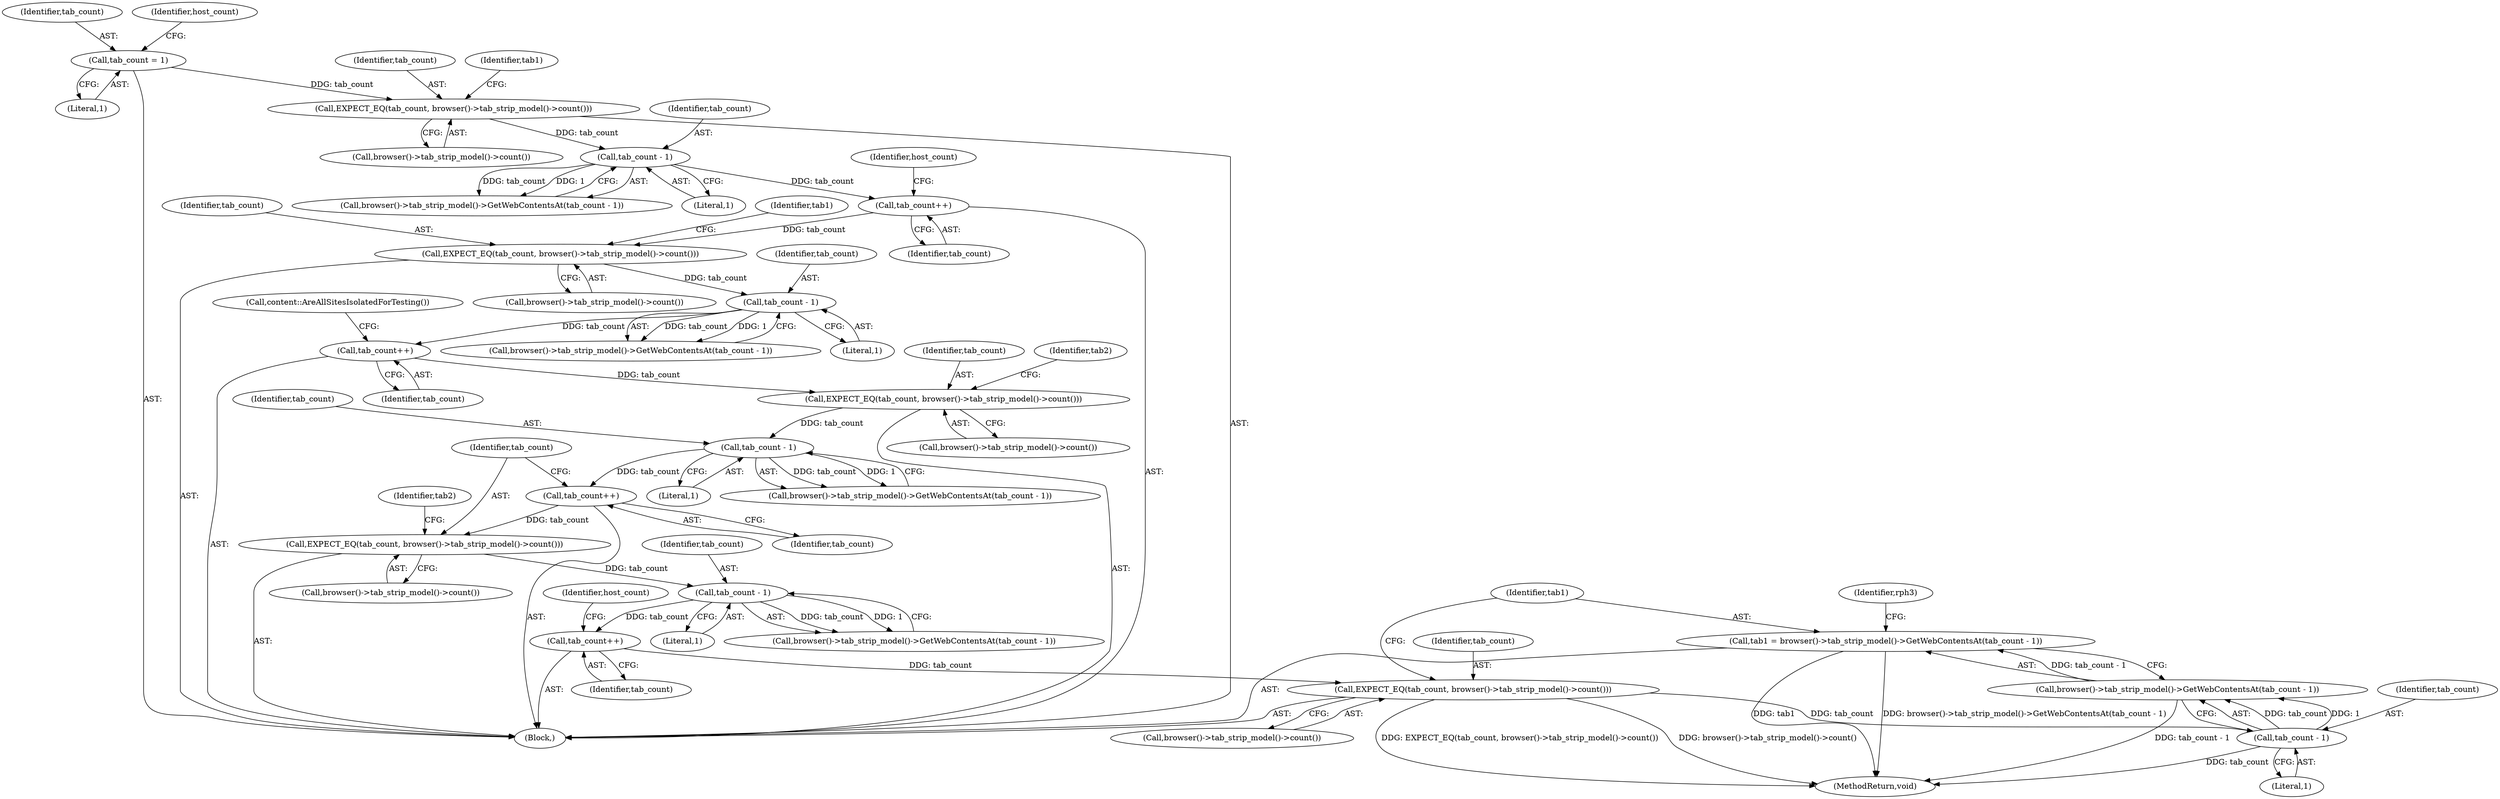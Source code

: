 digraph "0_Chrome_0bb3f5c715eb66bb5c1fb05fd81d902ca57f33ca@pointer" {
"1000275" [label="(Call,tab1 = browser()->tab_strip_model()->GetWebContentsAt(tab_count - 1))"];
"1000277" [label="(Call,browser()->tab_strip_model()->GetWebContentsAt(tab_count - 1))"];
"1000278" [label="(Call,tab_count - 1)"];
"1000272" [label="(Call,EXPECT_EQ(tab_count, browser()->tab_strip_model()->count()))"];
"1000268" [label="(Call,tab_count++)"];
"1000249" [label="(Call,tab_count - 1)"];
"1000243" [label="(Call,EXPECT_EQ(tab_count, browser()->tab_strip_model()->count()))"];
"1000241" [label="(Call,tab_count++)"];
"1000217" [label="(Call,tab_count - 1)"];
"1000211" [label="(Call,EXPECT_EQ(tab_count, browser()->tab_strip_model()->count()))"];
"1000205" [label="(Call,tab_count++)"];
"1000184" [label="(Call,tab_count - 1)"];
"1000178" [label="(Call,EXPECT_EQ(tab_count, browser()->tab_strip_model()->count()))"];
"1000174" [label="(Call,tab_count++)"];
"1000156" [label="(Call,tab_count - 1)"];
"1000150" [label="(Call,EXPECT_EQ(tab_count, browser()->tab_strip_model()->count()))"];
"1000113" [label="(Call,tab_count = 1)"];
"1000180" [label="(Call,browser()->tab_strip_model()->count())"];
"1000241" [label="(Call,tab_count++)"];
"1000157" [label="(Identifier,tab_count)"];
"1000271" [label="(Identifier,host_count)"];
"1000114" [label="(Identifier,tab_count)"];
"1000186" [label="(Literal,1)"];
"1000184" [label="(Call,tab_count - 1)"];
"1000179" [label="(Identifier,tab_count)"];
"1000151" [label="(Identifier,tab_count)"];
"1000268" [label="(Call,tab_count++)"];
"1000217" [label="(Call,tab_count - 1)"];
"1000279" [label="(Identifier,tab_count)"];
"1000213" [label="(Call,browser()->tab_strip_model()->count())"];
"1000113" [label="(Call,tab_count = 1)"];
"1000274" [label="(Call,browser()->tab_strip_model()->count())"];
"1000219" [label="(Literal,1)"];
"1000216" [label="(Call,browser()->tab_strip_model()->GetWebContentsAt(tab_count - 1))"];
"1000273" [label="(Identifier,tab_count)"];
"1000206" [label="(Identifier,tab_count)"];
"1000245" [label="(Call,browser()->tab_strip_model()->count())"];
"1000174" [label="(Call,tab_count++)"];
"1000178" [label="(Call,EXPECT_EQ(tab_count, browser()->tab_strip_model()->count()))"];
"1000272" [label="(Call,EXPECT_EQ(tab_count, browser()->tab_strip_model()->count()))"];
"1000243" [label="(Call,EXPECT_EQ(tab_count, browser()->tab_strip_model()->count()))"];
"1000215" [label="(Identifier,tab2)"];
"1000275" [label="(Call,tab1 = browser()->tab_strip_model()->GetWebContentsAt(tab_count - 1))"];
"1000248" [label="(Call,browser()->tab_strip_model()->GetWebContentsAt(tab_count - 1))"];
"1000177" [label="(Identifier,host_count)"];
"1000111" [label="(Block,)"];
"1000115" [label="(Literal,1)"];
"1000212" [label="(Identifier,tab_count)"];
"1000296" [label="(MethodReturn,void)"];
"1000247" [label="(Identifier,tab2)"];
"1000276" [label="(Identifier,tab1)"];
"1000282" [label="(Identifier,rph3)"];
"1000152" [label="(Call,browser()->tab_strip_model()->count())"];
"1000156" [label="(Call,tab_count - 1)"];
"1000185" [label="(Identifier,tab_count)"];
"1000175" [label="(Identifier,tab_count)"];
"1000208" [label="(Call,content::AreAllSitesIsolatedForTesting())"];
"1000277" [label="(Call,browser()->tab_strip_model()->GetWebContentsAt(tab_count - 1))"];
"1000251" [label="(Literal,1)"];
"1000244" [label="(Identifier,tab_count)"];
"1000205" [label="(Call,tab_count++)"];
"1000150" [label="(Call,EXPECT_EQ(tab_count, browser()->tab_strip_model()->count()))"];
"1000158" [label="(Literal,1)"];
"1000118" [label="(Identifier,host_count)"];
"1000242" [label="(Identifier,tab_count)"];
"1000182" [label="(Identifier,tab1)"];
"1000218" [label="(Identifier,tab_count)"];
"1000280" [label="(Literal,1)"];
"1000250" [label="(Identifier,tab_count)"];
"1000183" [label="(Call,browser()->tab_strip_model()->GetWebContentsAt(tab_count - 1))"];
"1000155" [label="(Call,browser()->tab_strip_model()->GetWebContentsAt(tab_count - 1))"];
"1000249" [label="(Call,tab_count - 1)"];
"1000269" [label="(Identifier,tab_count)"];
"1000154" [label="(Identifier,tab1)"];
"1000211" [label="(Call,EXPECT_EQ(tab_count, browser()->tab_strip_model()->count()))"];
"1000278" [label="(Call,tab_count - 1)"];
"1000275" -> "1000111"  [label="AST: "];
"1000275" -> "1000277"  [label="CFG: "];
"1000276" -> "1000275"  [label="AST: "];
"1000277" -> "1000275"  [label="AST: "];
"1000282" -> "1000275"  [label="CFG: "];
"1000275" -> "1000296"  [label="DDG: tab1"];
"1000275" -> "1000296"  [label="DDG: browser()->tab_strip_model()->GetWebContentsAt(tab_count - 1)"];
"1000277" -> "1000275"  [label="DDG: tab_count - 1"];
"1000277" -> "1000278"  [label="CFG: "];
"1000278" -> "1000277"  [label="AST: "];
"1000277" -> "1000296"  [label="DDG: tab_count - 1"];
"1000278" -> "1000277"  [label="DDG: tab_count"];
"1000278" -> "1000277"  [label="DDG: 1"];
"1000278" -> "1000280"  [label="CFG: "];
"1000279" -> "1000278"  [label="AST: "];
"1000280" -> "1000278"  [label="AST: "];
"1000278" -> "1000296"  [label="DDG: tab_count"];
"1000272" -> "1000278"  [label="DDG: tab_count"];
"1000272" -> "1000111"  [label="AST: "];
"1000272" -> "1000274"  [label="CFG: "];
"1000273" -> "1000272"  [label="AST: "];
"1000274" -> "1000272"  [label="AST: "];
"1000276" -> "1000272"  [label="CFG: "];
"1000272" -> "1000296"  [label="DDG: EXPECT_EQ(tab_count, browser()->tab_strip_model()->count())"];
"1000272" -> "1000296"  [label="DDG: browser()->tab_strip_model()->count()"];
"1000268" -> "1000272"  [label="DDG: tab_count"];
"1000268" -> "1000111"  [label="AST: "];
"1000268" -> "1000269"  [label="CFG: "];
"1000269" -> "1000268"  [label="AST: "];
"1000271" -> "1000268"  [label="CFG: "];
"1000249" -> "1000268"  [label="DDG: tab_count"];
"1000249" -> "1000248"  [label="AST: "];
"1000249" -> "1000251"  [label="CFG: "];
"1000250" -> "1000249"  [label="AST: "];
"1000251" -> "1000249"  [label="AST: "];
"1000248" -> "1000249"  [label="CFG: "];
"1000249" -> "1000248"  [label="DDG: tab_count"];
"1000249" -> "1000248"  [label="DDG: 1"];
"1000243" -> "1000249"  [label="DDG: tab_count"];
"1000243" -> "1000111"  [label="AST: "];
"1000243" -> "1000245"  [label="CFG: "];
"1000244" -> "1000243"  [label="AST: "];
"1000245" -> "1000243"  [label="AST: "];
"1000247" -> "1000243"  [label="CFG: "];
"1000241" -> "1000243"  [label="DDG: tab_count"];
"1000241" -> "1000111"  [label="AST: "];
"1000241" -> "1000242"  [label="CFG: "];
"1000242" -> "1000241"  [label="AST: "];
"1000244" -> "1000241"  [label="CFG: "];
"1000217" -> "1000241"  [label="DDG: tab_count"];
"1000217" -> "1000216"  [label="AST: "];
"1000217" -> "1000219"  [label="CFG: "];
"1000218" -> "1000217"  [label="AST: "];
"1000219" -> "1000217"  [label="AST: "];
"1000216" -> "1000217"  [label="CFG: "];
"1000217" -> "1000216"  [label="DDG: tab_count"];
"1000217" -> "1000216"  [label="DDG: 1"];
"1000211" -> "1000217"  [label="DDG: tab_count"];
"1000211" -> "1000111"  [label="AST: "];
"1000211" -> "1000213"  [label="CFG: "];
"1000212" -> "1000211"  [label="AST: "];
"1000213" -> "1000211"  [label="AST: "];
"1000215" -> "1000211"  [label="CFG: "];
"1000205" -> "1000211"  [label="DDG: tab_count"];
"1000205" -> "1000111"  [label="AST: "];
"1000205" -> "1000206"  [label="CFG: "];
"1000206" -> "1000205"  [label="AST: "];
"1000208" -> "1000205"  [label="CFG: "];
"1000184" -> "1000205"  [label="DDG: tab_count"];
"1000184" -> "1000183"  [label="AST: "];
"1000184" -> "1000186"  [label="CFG: "];
"1000185" -> "1000184"  [label="AST: "];
"1000186" -> "1000184"  [label="AST: "];
"1000183" -> "1000184"  [label="CFG: "];
"1000184" -> "1000183"  [label="DDG: tab_count"];
"1000184" -> "1000183"  [label="DDG: 1"];
"1000178" -> "1000184"  [label="DDG: tab_count"];
"1000178" -> "1000111"  [label="AST: "];
"1000178" -> "1000180"  [label="CFG: "];
"1000179" -> "1000178"  [label="AST: "];
"1000180" -> "1000178"  [label="AST: "];
"1000182" -> "1000178"  [label="CFG: "];
"1000174" -> "1000178"  [label="DDG: tab_count"];
"1000174" -> "1000111"  [label="AST: "];
"1000174" -> "1000175"  [label="CFG: "];
"1000175" -> "1000174"  [label="AST: "];
"1000177" -> "1000174"  [label="CFG: "];
"1000156" -> "1000174"  [label="DDG: tab_count"];
"1000156" -> "1000155"  [label="AST: "];
"1000156" -> "1000158"  [label="CFG: "];
"1000157" -> "1000156"  [label="AST: "];
"1000158" -> "1000156"  [label="AST: "];
"1000155" -> "1000156"  [label="CFG: "];
"1000156" -> "1000155"  [label="DDG: tab_count"];
"1000156" -> "1000155"  [label="DDG: 1"];
"1000150" -> "1000156"  [label="DDG: tab_count"];
"1000150" -> "1000111"  [label="AST: "];
"1000150" -> "1000152"  [label="CFG: "];
"1000151" -> "1000150"  [label="AST: "];
"1000152" -> "1000150"  [label="AST: "];
"1000154" -> "1000150"  [label="CFG: "];
"1000113" -> "1000150"  [label="DDG: tab_count"];
"1000113" -> "1000111"  [label="AST: "];
"1000113" -> "1000115"  [label="CFG: "];
"1000114" -> "1000113"  [label="AST: "];
"1000115" -> "1000113"  [label="AST: "];
"1000118" -> "1000113"  [label="CFG: "];
}
